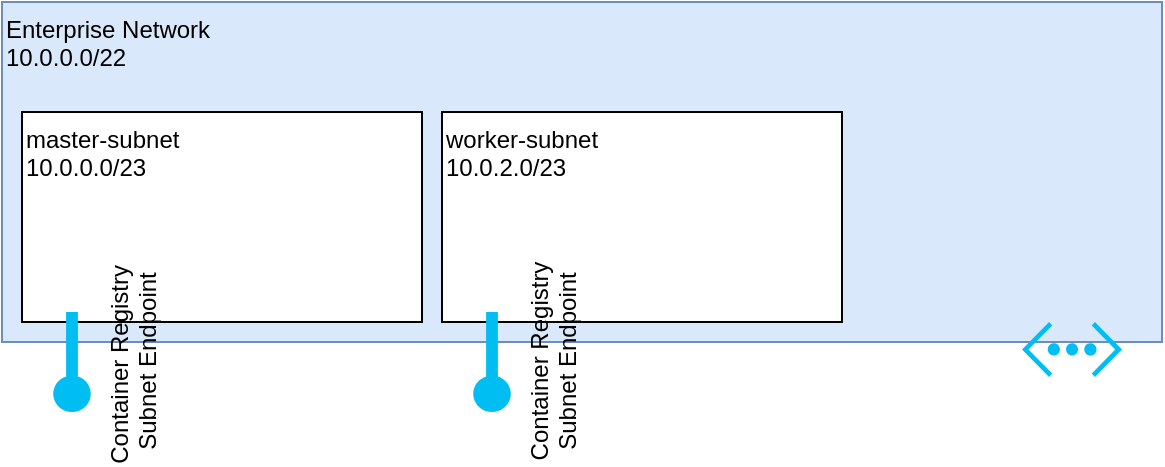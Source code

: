 <mxfile version="14.4.3" type="github">
  <diagram id="lvu1Uq9sEYOPz8YFPqiM" name="Page-1">
    <mxGraphModel dx="702" dy="761" grid="1" gridSize="10" guides="1" tooltips="1" connect="1" arrows="1" fold="1" page="1" pageScale="1" pageWidth="850" pageHeight="1100" math="0" shadow="0">
      <root>
        <mxCell id="0" />
        <mxCell id="1" parent="0" />
        <mxCell id="b3QHdRPmvPjv8o-OY0a0-1" value="Enterprise Network&lt;br&gt;10.0.0.0/22&lt;br&gt;" style="rounded=0;whiteSpace=wrap;html=1;fillColor=#dae8fc;strokeColor=#6c8ebf;verticalAlign=top;align=left;" parent="1" vertex="1">
          <mxGeometry x="50" y="240" width="580" height="170" as="geometry" />
        </mxCell>
        <mxCell id="b3QHdRPmvPjv8o-OY0a0-2" value="master-subnet&lt;br&gt;10.0.0.0/23" style="rounded=0;whiteSpace=wrap;html=1;verticalAlign=top;align=left;" parent="1" vertex="1">
          <mxGeometry x="60" y="295" width="200" height="105" as="geometry" />
        </mxCell>
        <mxCell id="b3QHdRPmvPjv8o-OY0a0-3" value="" style="verticalLabelPosition=bottom;html=1;verticalAlign=top;align=center;strokeColor=none;fillColor=#00BEF2;shape=mxgraph.azure.virtual_network;pointerEvents=1;" parent="1" vertex="1">
          <mxGeometry x="560" y="400" width="50" height="27.5" as="geometry" />
        </mxCell>
        <mxCell id="b3QHdRPmvPjv8o-OY0a0-4" value="worker-subnet&lt;br&gt;10.0.2.0/23" style="rounded=0;whiteSpace=wrap;html=1;align=left;verticalAlign=top;" parent="1" vertex="1">
          <mxGeometry x="270" y="295" width="200" height="105" as="geometry" />
        </mxCell>
        <mxCell id="nJYneQumT8Z_ZIT9xsbs-2" value="Container Registry&amp;nbsp;&lt;br&gt;Subnet Endpoint" style="verticalLabelPosition=bottom;html=1;verticalAlign=top;align=center;strokeColor=none;fillColor=#00BEF2;shape=mxgraph.azure.service_endpoint;rotation=-90;" vertex="1" parent="1">
          <mxGeometry x="60" y="410" width="50" height="20" as="geometry" />
        </mxCell>
        <mxCell id="nJYneQumT8Z_ZIT9xsbs-3" value="Container Registry&lt;br&gt;Subnet Endpoint" style="verticalLabelPosition=bottom;html=1;verticalAlign=top;align=center;strokeColor=none;fillColor=#00BEF2;shape=mxgraph.azure.service_endpoint;rotation=-90;" vertex="1" parent="1">
          <mxGeometry x="270" y="410" width="50" height="20" as="geometry" />
        </mxCell>
      </root>
    </mxGraphModel>
  </diagram>
</mxfile>
